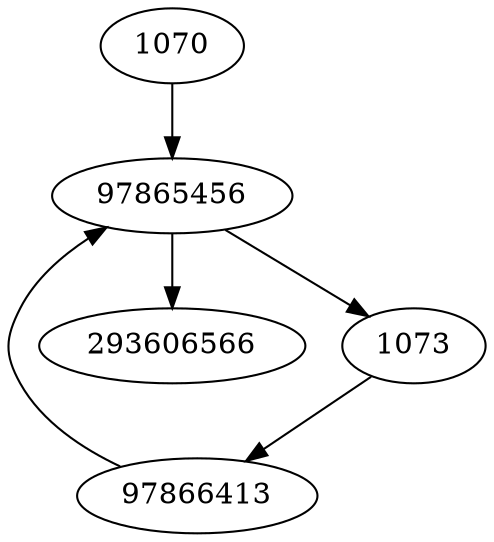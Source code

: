 strict digraph  {
293606566;
97866413;
1070;
97865456;
1073;
97866413 -> 97865456;
1070 -> 97865456;
97865456 -> 1073;
97865456 -> 293606566;
1073 -> 97866413;
}
